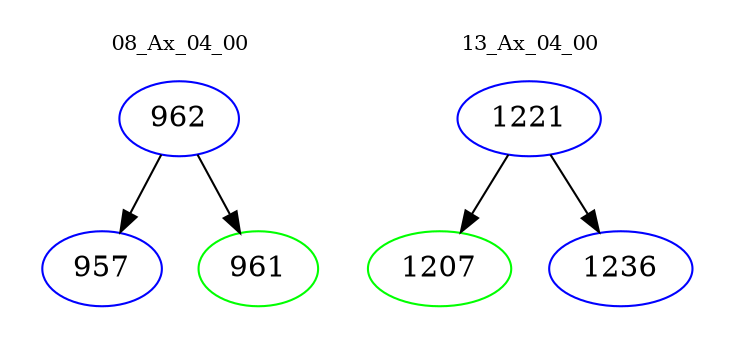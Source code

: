 digraph{
subgraph cluster_0 {
color = white
label = "08_Ax_04_00";
fontsize=10;
T0_962 [label="962", color="blue"]
T0_962 -> T0_957 [color="black"]
T0_957 [label="957", color="blue"]
T0_962 -> T0_961 [color="black"]
T0_961 [label="961", color="green"]
}
subgraph cluster_1 {
color = white
label = "13_Ax_04_00";
fontsize=10;
T1_1221 [label="1221", color="blue"]
T1_1221 -> T1_1207 [color="black"]
T1_1207 [label="1207", color="green"]
T1_1221 -> T1_1236 [color="black"]
T1_1236 [label="1236", color="blue"]
}
}
